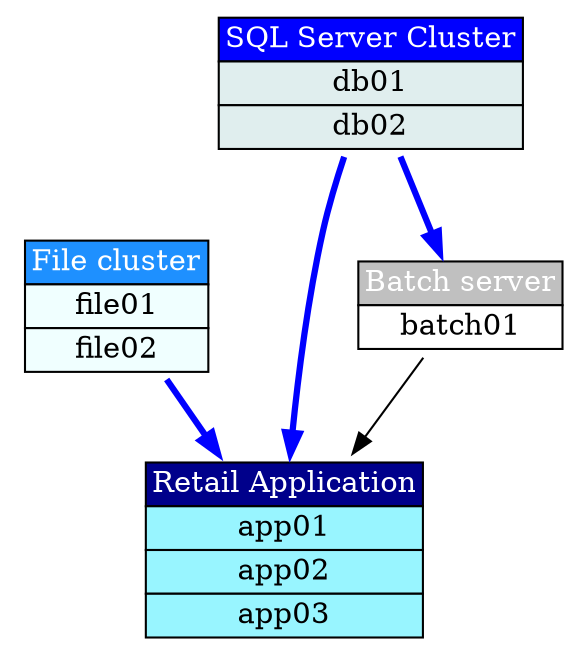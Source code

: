 // MyTree
digraph {
	rankdir=TB
	shape=circle
	retail [label=<<table border="0" cellspacing="0"><tr><td port="port0" border="1" bgcolor="blue4"><font color="white">Retail Application</font></td></tr><tr><td port="port1" border="1" bgcolor="cadetblue1"><font color="black">app01</font></td></tr><tr><td port="port2" border="1" bgcolor="cadetblue1"><font color="black">app02</font></td></tr><tr><td port="port3" border="1" bgcolor="cadetblue1"><font color="black">app03</font></td></tr></table>> URL="http://morticia.dk" shape=none]
	fileservice [label=<<table border="0" cellspacing="0"><tr><td port="port0" border="1" bgcolor="dodgerblue1"><font color="white">File cluster</font></td></tr><tr><td port="port1" border="1" bgcolor="azure"><font color="black">file01</font></td></tr><tr><td port="port2" border="1" bgcolor="azure"><font color="black">file02</font></td></tr></table>> URL="http://morticia.dk" shape=none]
	batchservice [label=<<table border="0" cellspacing="0"><tr><td port="port0" border="1" bgcolor="grey"><font color="white">Batch server</font></td></tr><tr><td port="port1" border="1" bgcolor="white"><font color="black">batch01</font></td></tr></table>> URL="http://morticia.dk" shape=none]
	dbcluster [label=<<table border="0" cellspacing="0"><tr><td port="port0" border="1" bgcolor="blue"><font color="white">SQL Server Cluster</font></td></tr><tr><td port="port1" border="1" bgcolor="azure2"><font color="black">db01</font></td></tr><tr><td port="port2" border="1" bgcolor="azure2"><font color="black">db02</font></td></tr></table>> URL="http://morticia.dk" shape=none]
	dbcluster -> retail [color=blue penwidth=3.0]
	dbcluster -> batchservice [color=blue penwidth=3.0]
	fileservice -> retail [color=blue penwidth=3.0]
	batchservice -> retail
}
